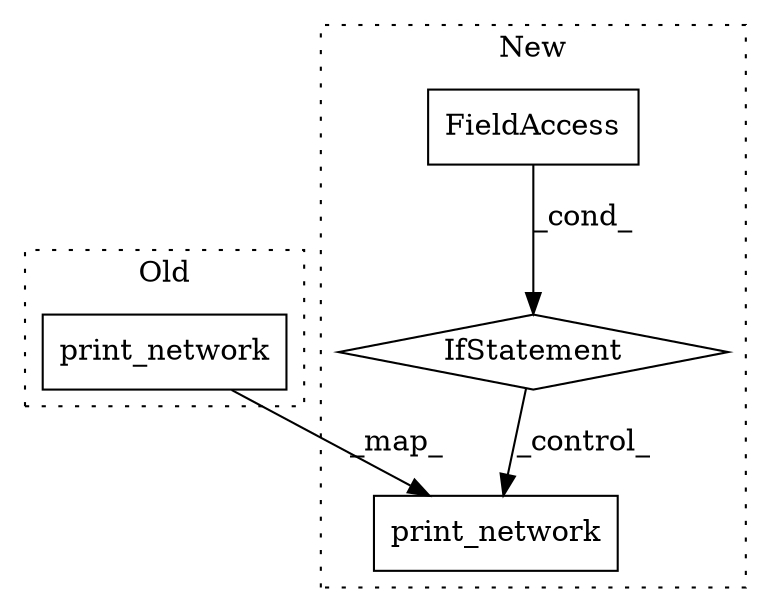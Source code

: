 digraph G {
subgraph cluster0 {
1 [label="print_network" a="32" s="2522,2547" l="14,1" shape="box"];
label = "Old";
style="dotted";
}
subgraph cluster1 {
2 [label="print_network" a="32" s="2546,2571" l="14,1" shape="box"];
3 [label="FieldAccess" a="22" s="2515" l="12" shape="box"];
4 [label="IfStatement" a="25" s="2511,2527" l="4,2" shape="diamond"];
label = "New";
style="dotted";
}
1 -> 2 [label="_map_"];
3 -> 4 [label="_cond_"];
4 -> 2 [label="_control_"];
}